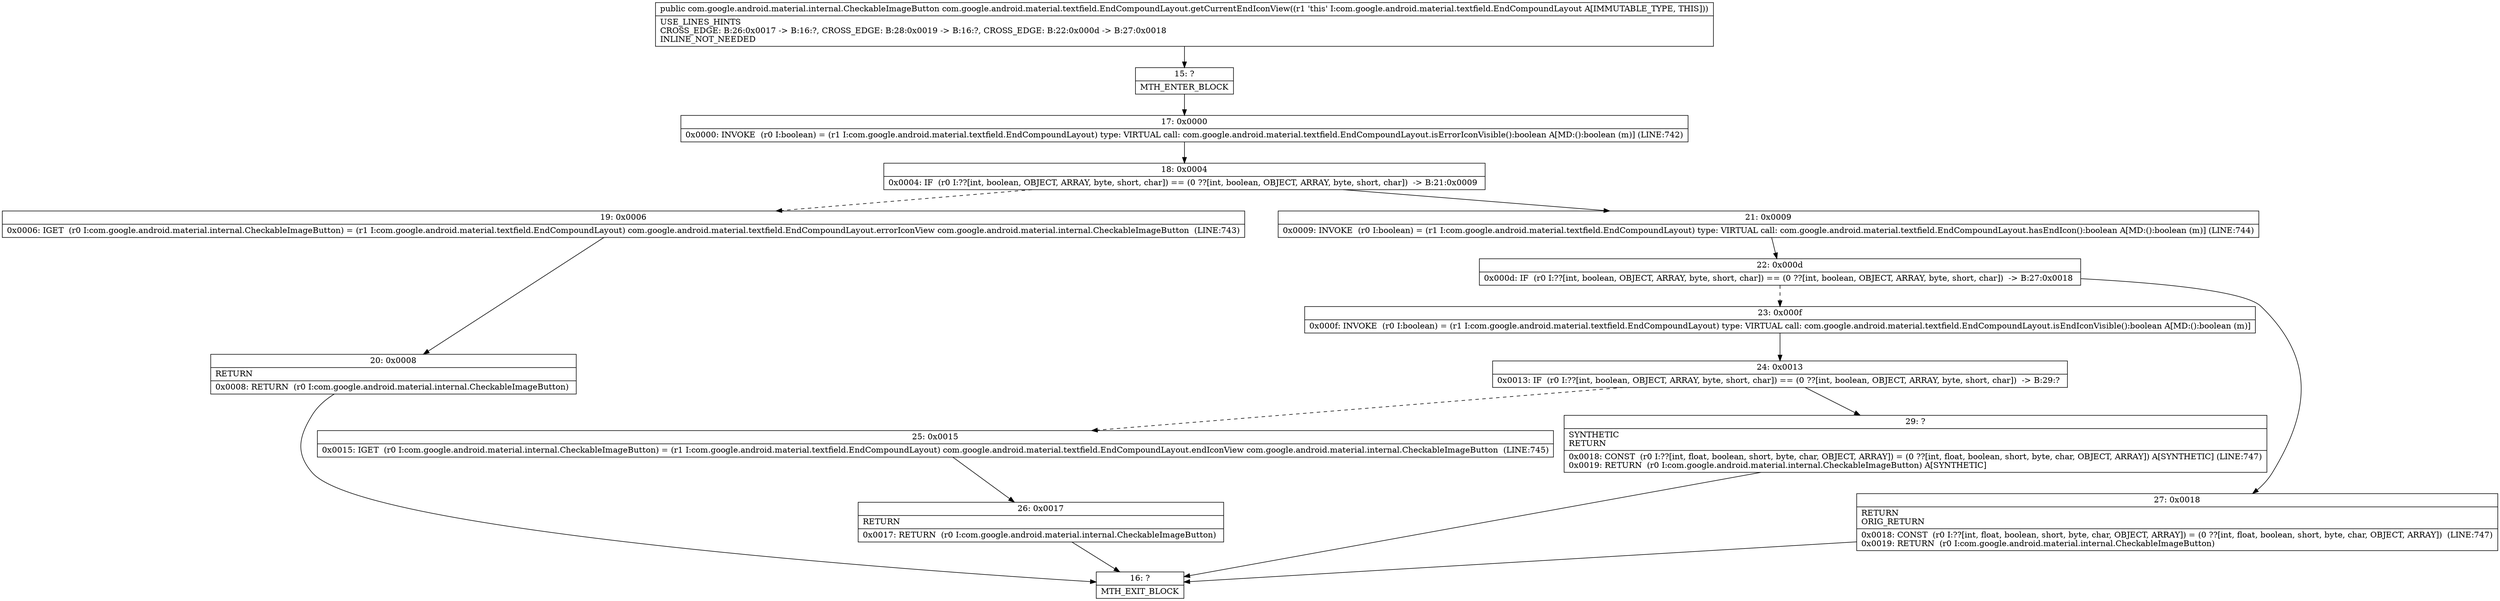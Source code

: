 digraph "CFG forcom.google.android.material.textfield.EndCompoundLayout.getCurrentEndIconView()Lcom\/google\/android\/material\/internal\/CheckableImageButton;" {
Node_15 [shape=record,label="{15\:\ ?|MTH_ENTER_BLOCK\l}"];
Node_17 [shape=record,label="{17\:\ 0x0000|0x0000: INVOKE  (r0 I:boolean) = (r1 I:com.google.android.material.textfield.EndCompoundLayout) type: VIRTUAL call: com.google.android.material.textfield.EndCompoundLayout.isErrorIconVisible():boolean A[MD:():boolean (m)] (LINE:742)\l}"];
Node_18 [shape=record,label="{18\:\ 0x0004|0x0004: IF  (r0 I:??[int, boolean, OBJECT, ARRAY, byte, short, char]) == (0 ??[int, boolean, OBJECT, ARRAY, byte, short, char])  \-\> B:21:0x0009 \l}"];
Node_19 [shape=record,label="{19\:\ 0x0006|0x0006: IGET  (r0 I:com.google.android.material.internal.CheckableImageButton) = (r1 I:com.google.android.material.textfield.EndCompoundLayout) com.google.android.material.textfield.EndCompoundLayout.errorIconView com.google.android.material.internal.CheckableImageButton  (LINE:743)\l}"];
Node_20 [shape=record,label="{20\:\ 0x0008|RETURN\l|0x0008: RETURN  (r0 I:com.google.android.material.internal.CheckableImageButton) \l}"];
Node_16 [shape=record,label="{16\:\ ?|MTH_EXIT_BLOCK\l}"];
Node_21 [shape=record,label="{21\:\ 0x0009|0x0009: INVOKE  (r0 I:boolean) = (r1 I:com.google.android.material.textfield.EndCompoundLayout) type: VIRTUAL call: com.google.android.material.textfield.EndCompoundLayout.hasEndIcon():boolean A[MD:():boolean (m)] (LINE:744)\l}"];
Node_22 [shape=record,label="{22\:\ 0x000d|0x000d: IF  (r0 I:??[int, boolean, OBJECT, ARRAY, byte, short, char]) == (0 ??[int, boolean, OBJECT, ARRAY, byte, short, char])  \-\> B:27:0x0018 \l}"];
Node_23 [shape=record,label="{23\:\ 0x000f|0x000f: INVOKE  (r0 I:boolean) = (r1 I:com.google.android.material.textfield.EndCompoundLayout) type: VIRTUAL call: com.google.android.material.textfield.EndCompoundLayout.isEndIconVisible():boolean A[MD:():boolean (m)]\l}"];
Node_24 [shape=record,label="{24\:\ 0x0013|0x0013: IF  (r0 I:??[int, boolean, OBJECT, ARRAY, byte, short, char]) == (0 ??[int, boolean, OBJECT, ARRAY, byte, short, char])  \-\> B:29:? \l}"];
Node_25 [shape=record,label="{25\:\ 0x0015|0x0015: IGET  (r0 I:com.google.android.material.internal.CheckableImageButton) = (r1 I:com.google.android.material.textfield.EndCompoundLayout) com.google.android.material.textfield.EndCompoundLayout.endIconView com.google.android.material.internal.CheckableImageButton  (LINE:745)\l}"];
Node_26 [shape=record,label="{26\:\ 0x0017|RETURN\l|0x0017: RETURN  (r0 I:com.google.android.material.internal.CheckableImageButton) \l}"];
Node_29 [shape=record,label="{29\:\ ?|SYNTHETIC\lRETURN\l|0x0018: CONST  (r0 I:??[int, float, boolean, short, byte, char, OBJECT, ARRAY]) = (0 ??[int, float, boolean, short, byte, char, OBJECT, ARRAY]) A[SYNTHETIC] (LINE:747)\l0x0019: RETURN  (r0 I:com.google.android.material.internal.CheckableImageButton) A[SYNTHETIC]\l}"];
Node_27 [shape=record,label="{27\:\ 0x0018|RETURN\lORIG_RETURN\l|0x0018: CONST  (r0 I:??[int, float, boolean, short, byte, char, OBJECT, ARRAY]) = (0 ??[int, float, boolean, short, byte, char, OBJECT, ARRAY])  (LINE:747)\l0x0019: RETURN  (r0 I:com.google.android.material.internal.CheckableImageButton) \l}"];
MethodNode[shape=record,label="{public com.google.android.material.internal.CheckableImageButton com.google.android.material.textfield.EndCompoundLayout.getCurrentEndIconView((r1 'this' I:com.google.android.material.textfield.EndCompoundLayout A[IMMUTABLE_TYPE, THIS]))  | USE_LINES_HINTS\lCROSS_EDGE: B:26:0x0017 \-\> B:16:?, CROSS_EDGE: B:28:0x0019 \-\> B:16:?, CROSS_EDGE: B:22:0x000d \-\> B:27:0x0018\lINLINE_NOT_NEEDED\l}"];
MethodNode -> Node_15;Node_15 -> Node_17;
Node_17 -> Node_18;
Node_18 -> Node_19[style=dashed];
Node_18 -> Node_21;
Node_19 -> Node_20;
Node_20 -> Node_16;
Node_21 -> Node_22;
Node_22 -> Node_23[style=dashed];
Node_22 -> Node_27;
Node_23 -> Node_24;
Node_24 -> Node_25[style=dashed];
Node_24 -> Node_29;
Node_25 -> Node_26;
Node_26 -> Node_16;
Node_29 -> Node_16;
Node_27 -> Node_16;
}

